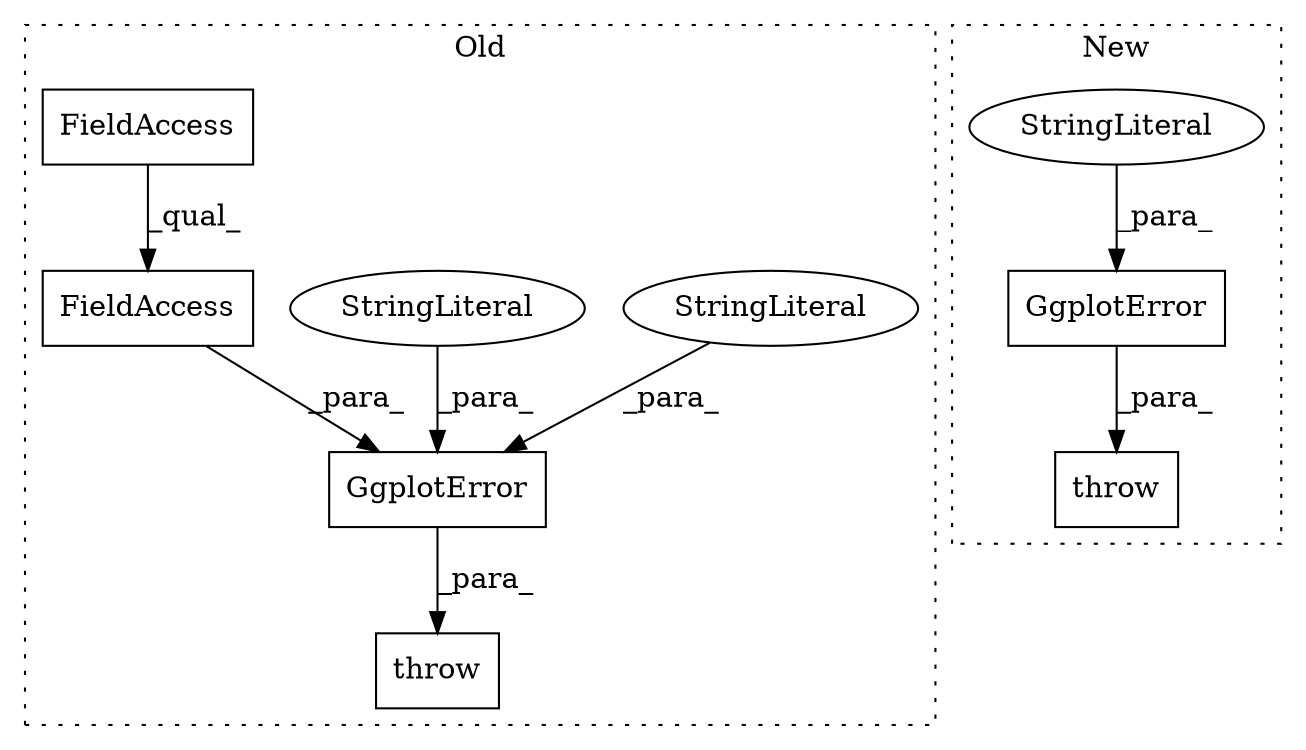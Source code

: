 digraph G {
subgraph cluster0 {
1 [label="GgplotError" a="32" s="1104,1171" l="12,1" shape="box"];
3 [label="StringLiteral" a="45" s="1116" l="14" shape="ellipse"];
5 [label="StringLiteral" a="45" s="1155" l="16" shape="ellipse"];
7 [label="throw" a="53" s="1098" l="6" shape="box"];
8 [label="FieldAccess" a="22" s="1131" l="23" shape="box"];
9 [label="FieldAccess" a="22" s="1131" l="14" shape="box"];
label = "Old";
style="dotted";
}
subgraph cluster1 {
2 [label="GgplotError" a="32" s="1081,1127" l="12,1" shape="box"];
4 [label="StringLiteral" a="45" s="1093" l="34" shape="ellipse"];
6 [label="throw" a="53" s="1075" l="6" shape="box"];
label = "New";
style="dotted";
}
1 -> 7 [label="_para_"];
2 -> 6 [label="_para_"];
3 -> 1 [label="_para_"];
4 -> 2 [label="_para_"];
5 -> 1 [label="_para_"];
8 -> 1 [label="_para_"];
9 -> 8 [label="_qual_"];
}